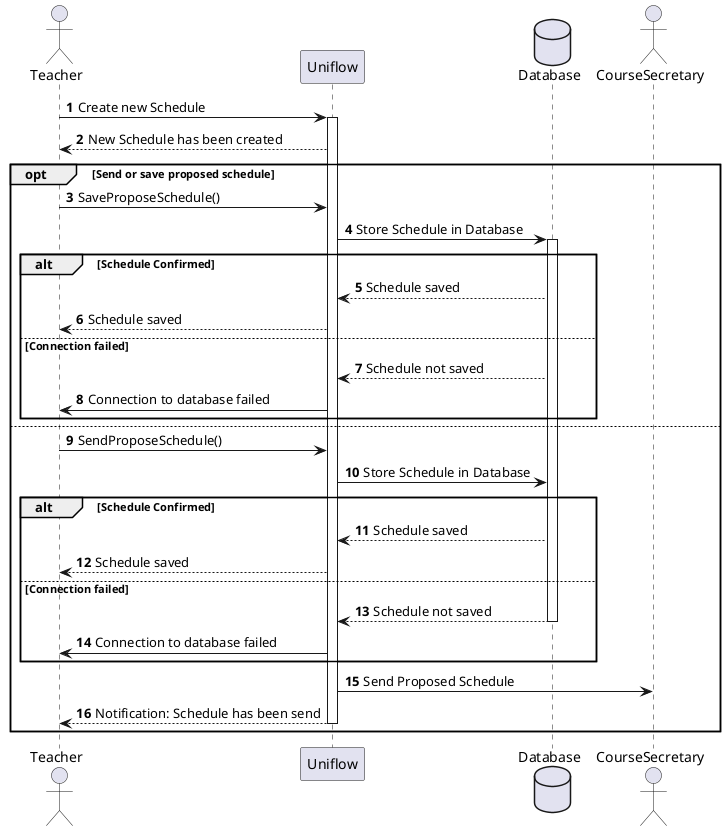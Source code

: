@startuml Propose schedule

' autonumber
' actor Teacher
' Teacher -> System: Login

' activate System
' activate Database

' System -> Database: Verificer bruger
' alt succesfuldt login
'     Database --> System: Bruger ok
'     System -> Teacher: Menu

' else Bruger ikke fundet
'     Database --> System: Invalid bruger
'     System -> Teacher: Log ud

' end

' Teacher -> System:request course schedule change
' activate HR
' System -> HR: Request to HR
' HR -> System:Answer that request is received
' System->Teacher:Show new message in inbox

autonumber
actor Teacher
participant Uniflow
database Database
actor CourseSecretary

Teacher -> Uniflow : Create new Schedule
activate Uniflow
Uniflow --> Teacher : New Schedule has been created

opt Send or save proposed schedule
Teacher -> Uniflow: SaveProposeSchedule()

Uniflow -> Database: Store Schedule in Database
activate Database

alt Schedule Confirmed
Uniflow <-- Database: Schedule saved
Teacher <-- Uniflow: Schedule saved
else Connection failed
Uniflow <-- Database: Schedule not saved
Teacher <- Uniflow: Connection to database failed
end


else
Teacher -> Uniflow: SendProposeSchedule()
Uniflow -> Database: Store Schedule in Database
alt Schedule Confirmed
Uniflow <-- Database: Schedule saved
Teacher <-- Uniflow: Schedule saved
else Connection failed
Uniflow <-- Database: Schedule not saved
deactivate Database
Teacher <- Uniflow: Connection to database failed
end


Uniflow -> CourseSecretary: Send Proposed Schedule
Uniflow --> Teacher : Notification: Schedule has been send
deactivate Uniflow
end

@enduml